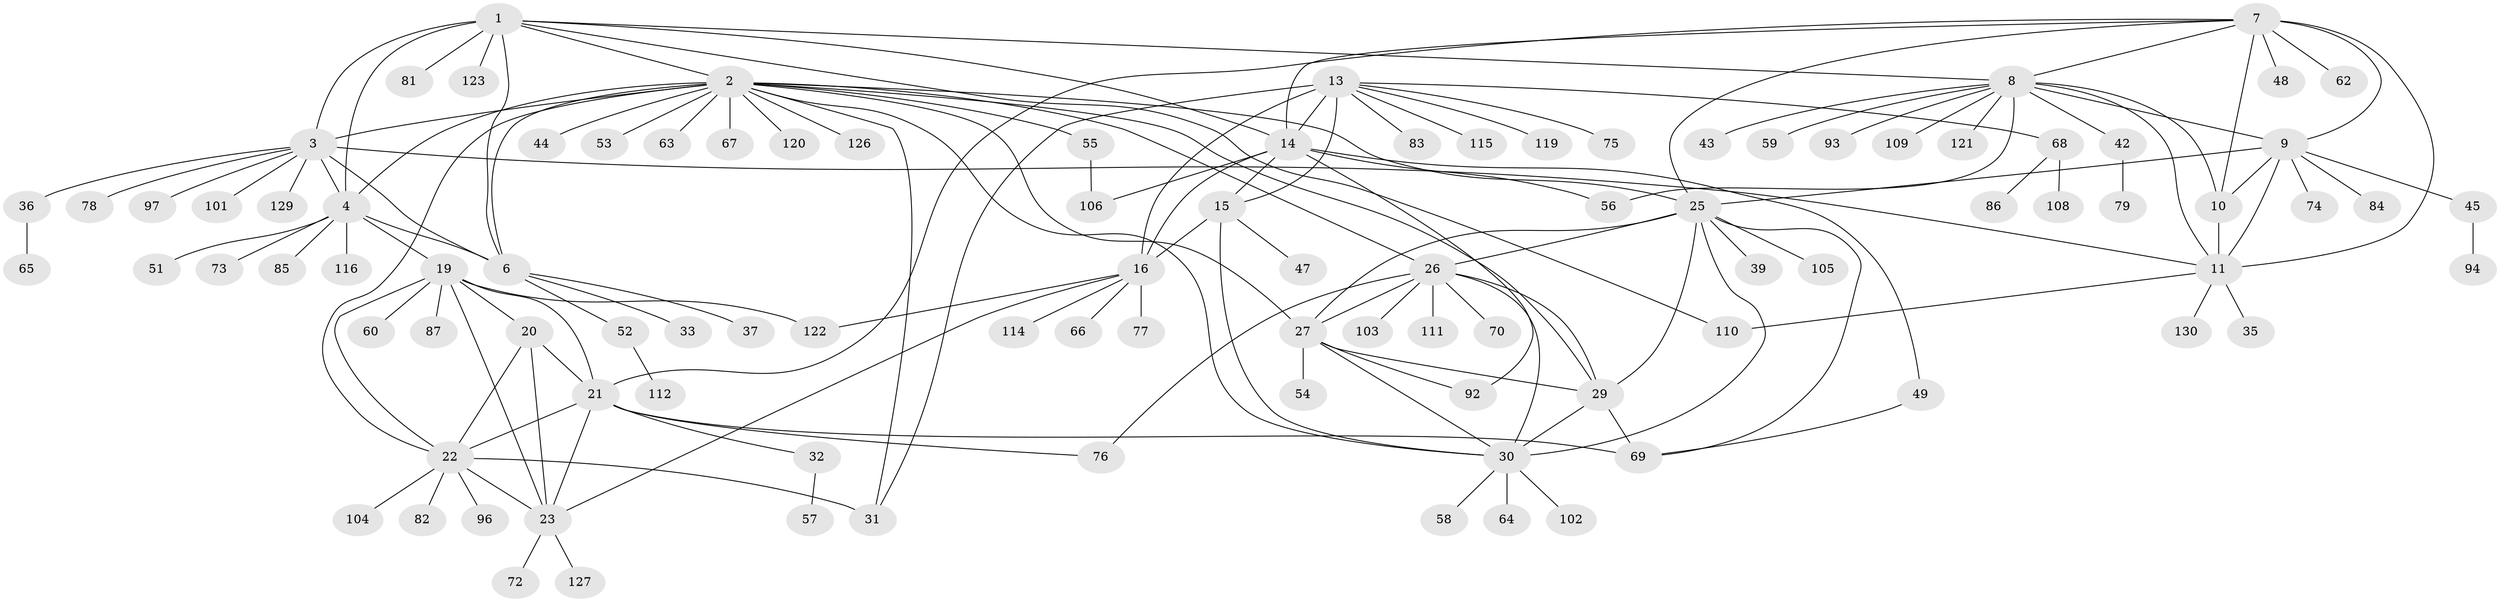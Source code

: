// Generated by graph-tools (version 1.1) at 2025/52/02/27/25 19:52:21]
// undirected, 100 vertices, 149 edges
graph export_dot {
graph [start="1"]
  node [color=gray90,style=filled];
  1 [super="+34"];
  2 [super="+28"];
  3 [super="+5"];
  4 [super="+80"];
  6;
  7 [super="+61"];
  8 [super="+50"];
  9 [super="+71"];
  10;
  11 [super="+12"];
  13 [super="+40"];
  14 [super="+18"];
  15 [super="+113"];
  16 [super="+17"];
  19 [super="+89"];
  20;
  21 [super="+118"];
  22 [super="+24"];
  23 [super="+107"];
  25 [super="+128"];
  26 [super="+38"];
  27;
  29;
  30 [super="+99"];
  31 [super="+41"];
  32 [super="+91"];
  33;
  35;
  36;
  37;
  39 [super="+46"];
  42;
  43;
  44;
  45;
  47;
  48;
  49 [super="+124"];
  51;
  52 [super="+88"];
  53;
  54;
  55;
  56;
  57;
  58;
  59;
  60;
  62;
  63;
  64;
  65;
  66;
  67 [super="+98"];
  68 [super="+95"];
  69 [super="+90"];
  70;
  72;
  73;
  74;
  75;
  76;
  77;
  78 [super="+125"];
  79;
  81;
  82;
  83;
  84;
  85;
  86;
  87;
  92 [super="+100"];
  93;
  94;
  96;
  97;
  101;
  102;
  103;
  104;
  105;
  106;
  108;
  109 [super="+117"];
  110;
  111;
  112;
  114;
  115;
  116;
  119;
  120;
  121;
  122;
  123;
  126;
  127;
  129;
  130;
  1 -- 2;
  1 -- 3 [weight=2];
  1 -- 4;
  1 -- 6;
  1 -- 14;
  1 -- 81;
  1 -- 110;
  1 -- 123;
  1 -- 8;
  2 -- 3 [weight=2];
  2 -- 4;
  2 -- 6;
  2 -- 53;
  2 -- 55;
  2 -- 63;
  2 -- 67;
  2 -- 44;
  2 -- 22;
  2 -- 30;
  2 -- 120;
  2 -- 25;
  2 -- 26;
  2 -- 27;
  2 -- 29;
  2 -- 126;
  2 -- 31;
  3 -- 4 [weight=2];
  3 -- 6 [weight=2];
  3 -- 78;
  3 -- 97;
  3 -- 101;
  3 -- 129;
  3 -- 36;
  3 -- 11;
  4 -- 6;
  4 -- 19;
  4 -- 51;
  4 -- 73;
  4 -- 85;
  4 -- 116;
  6 -- 33;
  6 -- 37;
  6 -- 52;
  7 -- 8;
  7 -- 9;
  7 -- 10;
  7 -- 11 [weight=2];
  7 -- 21;
  7 -- 48;
  7 -- 62;
  7 -- 14;
  7 -- 25;
  8 -- 9;
  8 -- 10;
  8 -- 11 [weight=2];
  8 -- 42;
  8 -- 43;
  8 -- 56;
  8 -- 59;
  8 -- 93;
  8 -- 109;
  8 -- 121;
  9 -- 10;
  9 -- 11 [weight=2];
  9 -- 25;
  9 -- 45;
  9 -- 84;
  9 -- 74;
  10 -- 11 [weight=2];
  11 -- 35;
  11 -- 110;
  11 -- 130;
  13 -- 14 [weight=2];
  13 -- 15;
  13 -- 16 [weight=2];
  13 -- 68;
  13 -- 75;
  13 -- 83;
  13 -- 115;
  13 -- 119;
  13 -- 31;
  14 -- 15 [weight=2];
  14 -- 16 [weight=4];
  14 -- 49;
  14 -- 56;
  14 -- 92;
  14 -- 106;
  15 -- 16 [weight=2];
  15 -- 30;
  15 -- 47;
  16 -- 23;
  16 -- 66;
  16 -- 77;
  16 -- 114;
  16 -- 122;
  19 -- 20;
  19 -- 21;
  19 -- 22 [weight=2];
  19 -- 23;
  19 -- 60;
  19 -- 87;
  19 -- 122;
  20 -- 21;
  20 -- 22 [weight=2];
  20 -- 23;
  21 -- 22 [weight=2];
  21 -- 23;
  21 -- 32;
  21 -- 69;
  21 -- 76;
  22 -- 23 [weight=2];
  22 -- 31;
  22 -- 82;
  22 -- 96;
  22 -- 104;
  23 -- 72;
  23 -- 127;
  25 -- 26;
  25 -- 27;
  25 -- 29;
  25 -- 30;
  25 -- 39;
  25 -- 69;
  25 -- 105;
  26 -- 27;
  26 -- 29;
  26 -- 30;
  26 -- 70;
  26 -- 76;
  26 -- 103;
  26 -- 111;
  27 -- 29;
  27 -- 30;
  27 -- 54;
  27 -- 92;
  29 -- 30;
  29 -- 69;
  30 -- 58;
  30 -- 64;
  30 -- 102;
  32 -- 57;
  36 -- 65;
  42 -- 79;
  45 -- 94;
  49 -- 69;
  52 -- 112;
  55 -- 106;
  68 -- 86;
  68 -- 108;
}
